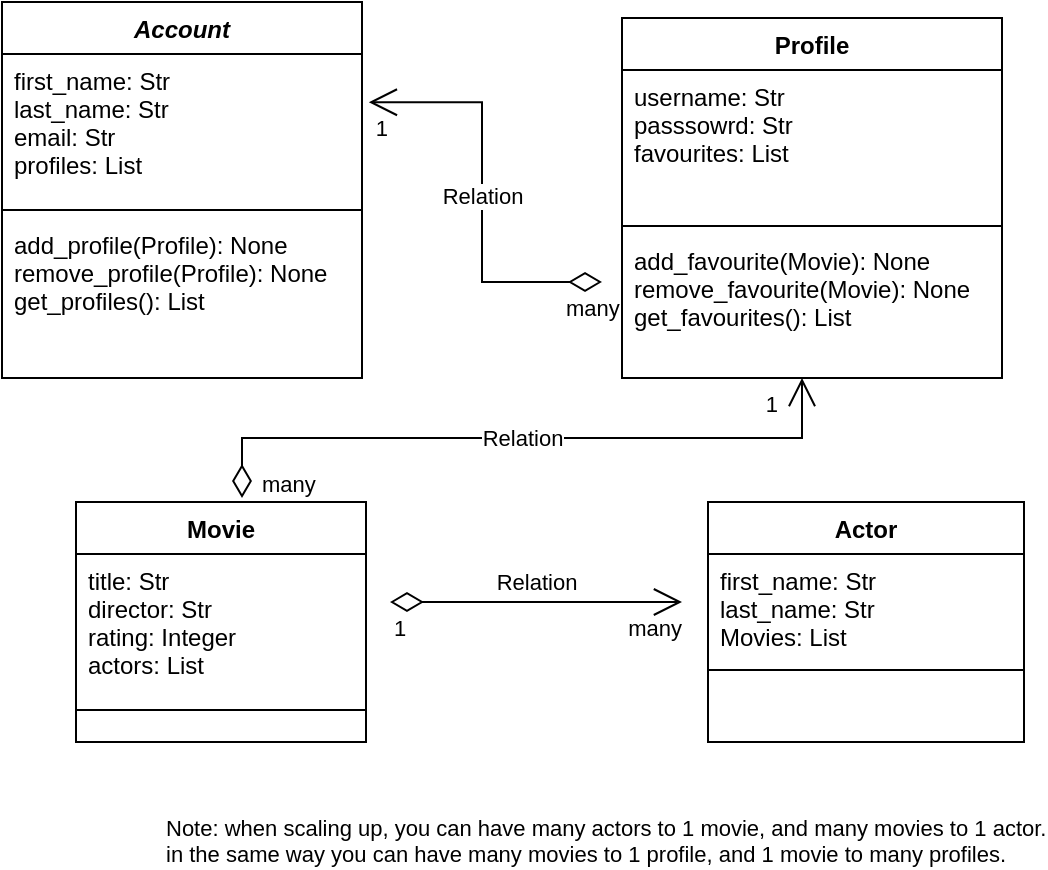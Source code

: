 <mxfile version="17.2.3" type="device"><diagram id="C5RBs43oDa-KdzZeNtuy" name="Page-1"><mxGraphModel dx="662" dy="329" grid="1" gridSize="10" guides="1" tooltips="1" connect="1" arrows="1" fold="1" page="1" pageScale="1" pageWidth="827" pageHeight="1169" math="0" shadow="0"><root><mxCell id="WIyWlLk6GJQsqaUBKTNV-0"/><mxCell id="WIyWlLk6GJQsqaUBKTNV-1" parent="WIyWlLk6GJQsqaUBKTNV-0"/><mxCell id="zkfFHV4jXpPFQw0GAbJ--0" value="Account" style="swimlane;fontStyle=3;align=center;verticalAlign=top;childLayout=stackLayout;horizontal=1;startSize=26;horizontalStack=0;resizeParent=1;resizeLast=0;collapsible=1;marginBottom=0;rounded=0;shadow=0;strokeWidth=1;" parent="WIyWlLk6GJQsqaUBKTNV-1" vertex="1"><mxGeometry x="220" y="120" width="180" height="188" as="geometry"><mxRectangle x="230" y="140" width="160" height="26" as="alternateBounds"/></mxGeometry></mxCell><mxCell id="zkfFHV4jXpPFQw0GAbJ--1" value="first_name: Str&#10;last_name: Str&#10;email: Str&#10;profiles: List" style="text;align=left;verticalAlign=top;spacingLeft=4;spacingRight=4;overflow=hidden;rotatable=0;points=[[0,0.5],[1,0.5]];portConstraint=eastwest;" parent="zkfFHV4jXpPFQw0GAbJ--0" vertex="1"><mxGeometry y="26" width="180" height="74" as="geometry"/></mxCell><mxCell id="zkfFHV4jXpPFQw0GAbJ--4" value="" style="line;html=1;strokeWidth=1;align=left;verticalAlign=middle;spacingTop=-1;spacingLeft=3;spacingRight=3;rotatable=0;labelPosition=right;points=[];portConstraint=eastwest;" parent="zkfFHV4jXpPFQw0GAbJ--0" vertex="1"><mxGeometry y="100" width="180" height="8" as="geometry"/></mxCell><mxCell id="zkfFHV4jXpPFQw0GAbJ--5" value="add_profile(Profile): None&#10;remove_profile(Profile): None&#10;get_profiles(): List" style="text;align=left;verticalAlign=top;spacingLeft=4;spacingRight=4;overflow=hidden;rotatable=0;points=[[0,0.5],[1,0.5]];portConstraint=eastwest;" parent="zkfFHV4jXpPFQw0GAbJ--0" vertex="1"><mxGeometry y="108" width="180" height="80" as="geometry"/></mxCell><mxCell id="zkfFHV4jXpPFQw0GAbJ--6" value="Movie" style="swimlane;fontStyle=1;align=center;verticalAlign=top;childLayout=stackLayout;horizontal=1;startSize=26;horizontalStack=0;resizeParent=1;resizeLast=0;collapsible=1;marginBottom=0;rounded=0;shadow=0;strokeWidth=1;" parent="WIyWlLk6GJQsqaUBKTNV-1" vertex="1"><mxGeometry x="257" y="370" width="145" height="120" as="geometry"><mxRectangle x="130" y="380" width="160" height="26" as="alternateBounds"/></mxGeometry></mxCell><mxCell id="zkfFHV4jXpPFQw0GAbJ--7" value="title: Str&#10;director: Str&#10;rating: Integer&#10;actors: List" style="text;align=left;verticalAlign=top;spacingLeft=4;spacingRight=4;overflow=hidden;rotatable=0;points=[[0,0.5],[1,0.5]];portConstraint=eastwest;" parent="zkfFHV4jXpPFQw0GAbJ--6" vertex="1"><mxGeometry y="26" width="145" height="74" as="geometry"/></mxCell><mxCell id="zkfFHV4jXpPFQw0GAbJ--9" value="" style="line;html=1;strokeWidth=1;align=left;verticalAlign=middle;spacingTop=-1;spacingLeft=3;spacingRight=3;rotatable=0;labelPosition=right;points=[];portConstraint=eastwest;" parent="zkfFHV4jXpPFQw0GAbJ--6" vertex="1"><mxGeometry y="100" width="145" height="8" as="geometry"/></mxCell><mxCell id="zkfFHV4jXpPFQw0GAbJ--17" value="Profile" style="swimlane;fontStyle=1;align=center;verticalAlign=top;childLayout=stackLayout;horizontal=1;startSize=26;horizontalStack=0;resizeParent=1;resizeLast=0;collapsible=1;marginBottom=0;rounded=0;shadow=0;strokeWidth=1;" parent="WIyWlLk6GJQsqaUBKTNV-1" vertex="1"><mxGeometry x="530" y="128" width="190" height="180" as="geometry"><mxRectangle x="550" y="140" width="160" height="26" as="alternateBounds"/></mxGeometry></mxCell><mxCell id="zkfFHV4jXpPFQw0GAbJ--18" value="username: Str&#10;passsowrd: Str&#10;favourites: List" style="text;align=left;verticalAlign=top;spacingLeft=4;spacingRight=4;overflow=hidden;rotatable=0;points=[[0,0.5],[1,0.5]];portConstraint=eastwest;spacing=2;" parent="zkfFHV4jXpPFQw0GAbJ--17" vertex="1"><mxGeometry y="26" width="190" height="74" as="geometry"/></mxCell><mxCell id="zkfFHV4jXpPFQw0GAbJ--23" value="" style="line;html=1;strokeWidth=1;align=left;verticalAlign=middle;spacingTop=-1;spacingLeft=3;spacingRight=3;rotatable=0;labelPosition=right;points=[];portConstraint=eastwest;" parent="zkfFHV4jXpPFQw0GAbJ--17" vertex="1"><mxGeometry y="100" width="190" height="8" as="geometry"/></mxCell><mxCell id="zkfFHV4jXpPFQw0GAbJ--24" value="add_favourite(Movie): None&#10;remove_favourite(Movie): None&#10;get_favourites(): List" style="text;align=left;verticalAlign=top;spacingLeft=4;spacingRight=4;overflow=hidden;rotatable=0;points=[[0,0.5],[1,0.5]];portConstraint=eastwest;" parent="zkfFHV4jXpPFQw0GAbJ--17" vertex="1"><mxGeometry y="108" width="190" height="72" as="geometry"/></mxCell><mxCell id="9If3jQVAYIqYxs9qFhVX-3" value="Relation" style="endArrow=open;html=1;endSize=12;startArrow=diamondThin;startSize=14;startFill=0;edgeStyle=orthogonalEdgeStyle;rounded=0;entryX=1.019;entryY=0.326;entryDx=0;entryDy=0;entryPerimeter=0;" edge="1" parent="WIyWlLk6GJQsqaUBKTNV-1" target="zkfFHV4jXpPFQw0GAbJ--1"><mxGeometry relative="1" as="geometry"><mxPoint x="520" y="260" as="sourcePoint"/><mxPoint x="440" y="170" as="targetPoint"/><Array as="points"><mxPoint x="460" y="260"/><mxPoint x="460" y="170"/></Array></mxGeometry></mxCell><mxCell id="9If3jQVAYIqYxs9qFhVX-4" value="many" style="edgeLabel;resizable=0;html=1;align=left;verticalAlign=top;" connectable="0" vertex="1" parent="9If3jQVAYIqYxs9qFhVX-3"><mxGeometry x="-1" relative="1" as="geometry"><mxPoint x="-20" as="offset"/></mxGeometry></mxCell><mxCell id="9If3jQVAYIqYxs9qFhVX-5" value="1" style="edgeLabel;resizable=0;html=1;align=right;verticalAlign=top;" connectable="0" vertex="1" parent="9If3jQVAYIqYxs9qFhVX-3"><mxGeometry x="1" relative="1" as="geometry"><mxPoint x="10" as="offset"/></mxGeometry></mxCell><mxCell id="9If3jQVAYIqYxs9qFhVX-19" value="Actor" style="swimlane;fontStyle=1;align=center;verticalAlign=top;childLayout=stackLayout;horizontal=1;startSize=26;horizontalStack=0;resizeParent=1;resizeLast=0;collapsible=1;marginBottom=0;rounded=0;shadow=0;strokeWidth=1;" vertex="1" parent="WIyWlLk6GJQsqaUBKTNV-1"><mxGeometry x="573" y="370" width="158" height="120" as="geometry"><mxRectangle x="130" y="380" width="160" height="26" as="alternateBounds"/></mxGeometry></mxCell><mxCell id="9If3jQVAYIqYxs9qFhVX-20" value="first_name: Str&#10;last_name: Str&#10;Movies: List" style="text;align=left;verticalAlign=top;spacingLeft=4;spacingRight=4;overflow=hidden;rotatable=0;points=[[0,0.5],[1,0.5]];portConstraint=eastwest;" vertex="1" parent="9If3jQVAYIqYxs9qFhVX-19"><mxGeometry y="26" width="158" height="54" as="geometry"/></mxCell><mxCell id="9If3jQVAYIqYxs9qFhVX-21" value="" style="line;html=1;strokeWidth=1;align=left;verticalAlign=middle;spacingTop=-1;spacingLeft=3;spacingRight=3;rotatable=0;labelPosition=right;points=[];portConstraint=eastwest;" vertex="1" parent="9If3jQVAYIqYxs9qFhVX-19"><mxGeometry y="80" width="158" height="8" as="geometry"/></mxCell><mxCell id="9If3jQVAYIqYxs9qFhVX-26" value="Relation" style="endArrow=open;html=1;endSize=12;startArrow=diamondThin;startSize=14;startFill=0;edgeStyle=orthogonalEdgeStyle;rounded=0;" edge="1" parent="WIyWlLk6GJQsqaUBKTNV-1"><mxGeometry relative="1" as="geometry"><mxPoint x="340" y="368" as="sourcePoint"/><mxPoint x="620" y="308" as="targetPoint"/><Array as="points"><mxPoint x="340" y="338"/><mxPoint x="620" y="338"/><mxPoint x="620" y="308"/></Array></mxGeometry></mxCell><mxCell id="9If3jQVAYIqYxs9qFhVX-27" value="many" style="edgeLabel;resizable=0;html=1;align=left;verticalAlign=top;" connectable="0" vertex="1" parent="9If3jQVAYIqYxs9qFhVX-26"><mxGeometry x="-1" relative="1" as="geometry"><mxPoint x="8" y="-20" as="offset"/></mxGeometry></mxCell><mxCell id="9If3jQVAYIqYxs9qFhVX-28" value="1" style="edgeLabel;resizable=0;html=1;align=right;verticalAlign=top;" connectable="0" vertex="1" parent="9If3jQVAYIqYxs9qFhVX-26"><mxGeometry x="1" relative="1" as="geometry"><mxPoint x="-12" as="offset"/></mxGeometry></mxCell><mxCell id="9If3jQVAYIqYxs9qFhVX-29" value="Relation" style="endArrow=open;html=1;endSize=12;startArrow=diamondThin;startSize=14;startFill=0;edgeStyle=orthogonalEdgeStyle;rounded=0;" edge="1" parent="WIyWlLk6GJQsqaUBKTNV-1"><mxGeometry y="10" relative="1" as="geometry"><mxPoint x="414" y="420" as="sourcePoint"/><mxPoint x="560" y="420" as="targetPoint"/><mxPoint as="offset"/></mxGeometry></mxCell><mxCell id="9If3jQVAYIqYxs9qFhVX-30" value="1" style="edgeLabel;resizable=0;html=1;align=left;verticalAlign=top;" connectable="0" vertex="1" parent="9If3jQVAYIqYxs9qFhVX-29"><mxGeometry x="-1" relative="1" as="geometry"/></mxCell><mxCell id="9If3jQVAYIqYxs9qFhVX-31" value="many" style="edgeLabel;resizable=0;html=1;align=right;verticalAlign=top;" connectable="0" vertex="1" parent="9If3jQVAYIqYxs9qFhVX-29"><mxGeometry x="1" relative="1" as="geometry"/></mxCell><mxCell id="9If3jQVAYIqYxs9qFhVX-32" value="Note: when scaling up, you can have many actors to 1 movie, and many movies to 1 actor.&lt;br&gt;in the same way you can have many movies to 1 profile, and 1 movie to many profiles.&amp;nbsp;" style="edgeLabel;resizable=0;html=1;align=left;verticalAlign=top;" connectable="0" vertex="1" parent="WIyWlLk6GJQsqaUBKTNV-1"><mxGeometry x="300" y="520" as="geometry"/></mxCell></root></mxGraphModel></diagram></mxfile>